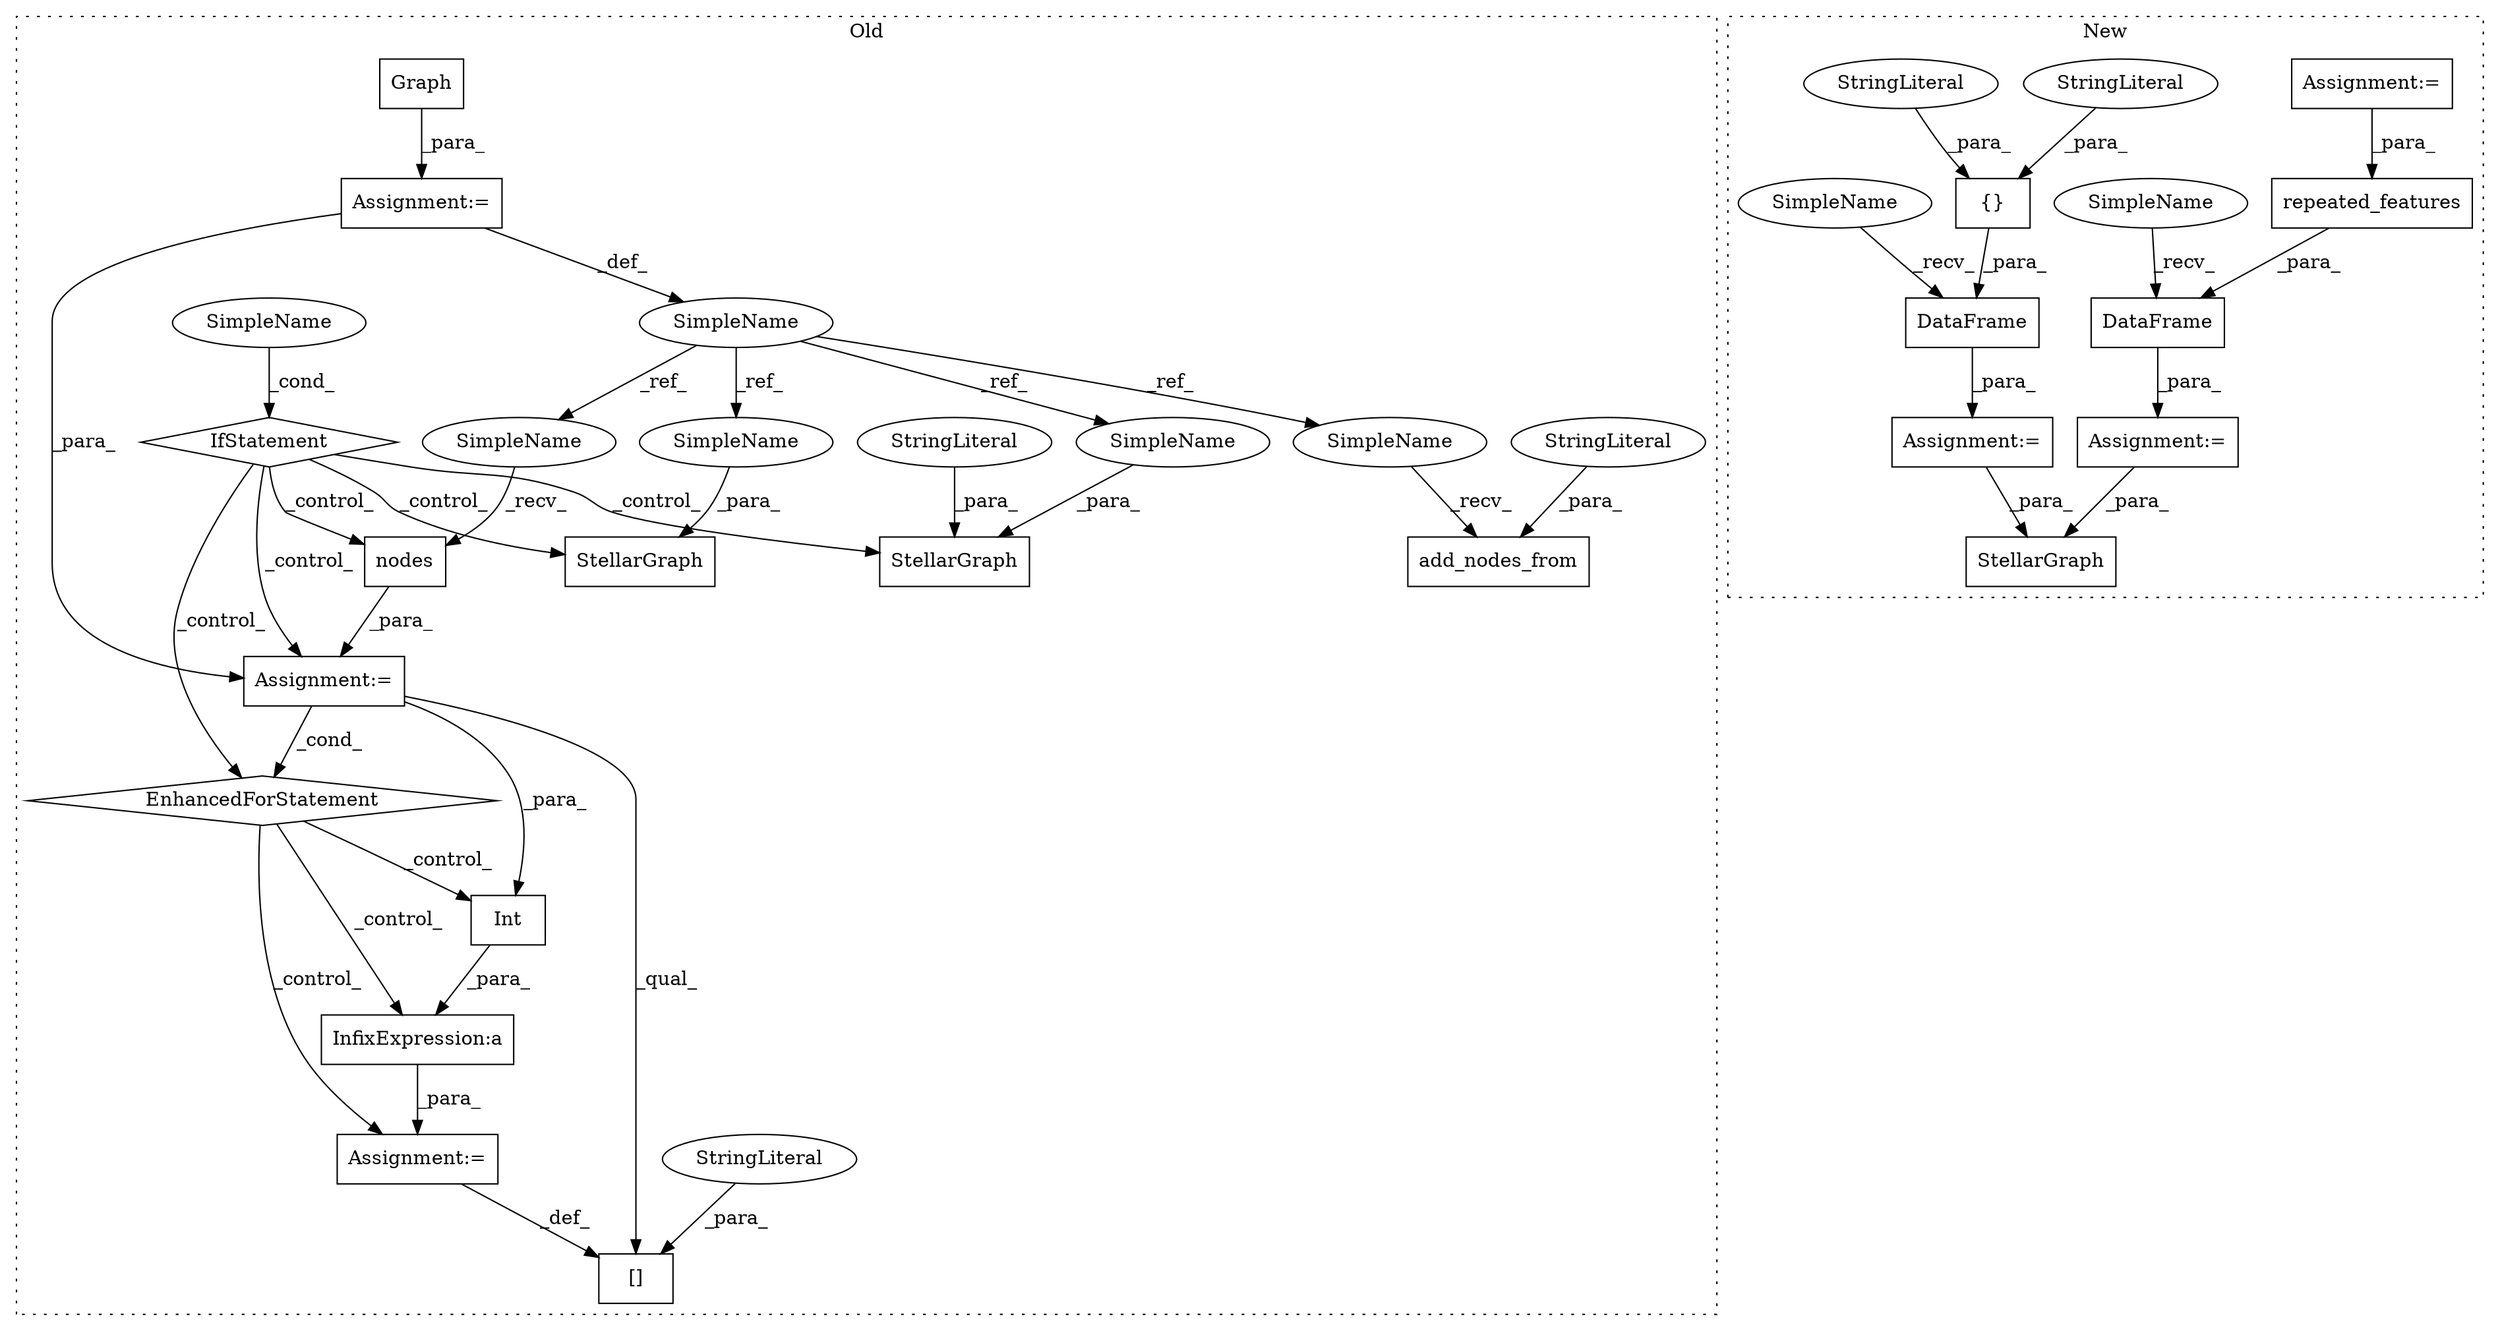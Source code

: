 digraph G {
subgraph cluster0 {
1 [label="Graph" a="32" s="1280" l="7" shape="box"];
4 [label="StellarGraph" a="32" s="1765,1789" l="13,1" shape="box"];
7 [label="SimpleName" a="42" s="1269" l="1" shape="ellipse"];
8 [label="nodes" a="32" s="1627,1637" l="6,1" shape="box"];
9 [label="EnhancedForStatement" a="70" s="1544,1638" l="69,2" shape="diamond"];
10 [label="Assignment:=" a="7" s="1270" l="1" shape="box"];
11 [label="Assignment:=" a="7" s="1544,1638" l="69,2" shape="box"];
12 [label="Int" a="32" s="1695,1700" l="4,1" shape="box"];
13 [label="InfixExpression:a" a="27" s="1701" l="3" shape="box"];
14 [label="[]" a="2" s="1677,1692" l="6,1" shape="box"];
15 [label="StringLiteral" a="45" s="1780" l="9" shape="ellipse"];
16 [label="StringLiteral" a="45" s="1683" l="9" shape="ellipse"];
18 [label="Assignment:=" a="7" s="1693" l="1" shape="box"];
19 [label="add_nodes_from" a="32" s="1295,1327" l="15,1" shape="box"];
20 [label="StringLiteral" a="45" s="1323" l="4" shape="ellipse"];
21 [label="IfStatement" a="25" s="1502,1534" l="4,2" shape="diamond"];
22 [label="StellarGraph" a="32" s="1814,1828" l="13,1" shape="box"];
23 [label="SimpleName" a="42" s="" l="" shape="ellipse"];
31 [label="SimpleName" a="42" s="1827" l="1" shape="ellipse"];
32 [label="SimpleName" a="42" s="1778" l="1" shape="ellipse"];
33 [label="SimpleName" a="42" s="1625" l="1" shape="ellipse"];
34 [label="SimpleName" a="42" s="1293" l="1" shape="ellipse"];
label = "Old";
style="dotted";
}
subgraph cluster1 {
2 [label="StellarGraph" a="32" s="1798,1822" l="13,1" shape="box"];
3 [label="{}" a="4" s="1759,1777" l="1,1" shape="box"];
5 [label="DataFrame" a="32" s="1638,1778" l="10,1" shape="box"];
6 [label="Assignment:=" a="7" s="1618" l="1" shape="box"];
17 [label="Assignment:=" a="7" s="1409" l="1" shape="box"];
24 [label="DataFrame" a="32" s="1524,1605" l="10,1" shape="box"];
25 [label="StringLiteral" a="45" s="1760" l="8" shape="ellipse"];
26 [label="StringLiteral" a="45" s="1769" l="8" shape="ellipse"];
27 [label="repeated_features" a="32" s="1534,1591" l="18,1" shape="box"];
28 [label="Assignment:=" a="7" s="1135" l="20" shape="box"];
29 [label="SimpleName" a="42" s="1517" l="6" shape="ellipse"];
30 [label="SimpleName" a="42" s="1631" l="6" shape="ellipse"];
label = "New";
style="dotted";
}
1 -> 10 [label="_para_"];
3 -> 5 [label="_para_"];
5 -> 6 [label="_para_"];
6 -> 2 [label="_para_"];
7 -> 32 [label="_ref_"];
7 -> 31 [label="_ref_"];
7 -> 34 [label="_ref_"];
7 -> 33 [label="_ref_"];
8 -> 11 [label="_para_"];
9 -> 12 [label="_control_"];
9 -> 13 [label="_control_"];
9 -> 18 [label="_control_"];
10 -> 11 [label="_para_"];
10 -> 7 [label="_def_"];
11 -> 9 [label="_cond_"];
11 -> 14 [label="_qual_"];
11 -> 12 [label="_para_"];
12 -> 13 [label="_para_"];
13 -> 18 [label="_para_"];
15 -> 4 [label="_para_"];
16 -> 14 [label="_para_"];
17 -> 2 [label="_para_"];
18 -> 14 [label="_def_"];
20 -> 19 [label="_para_"];
21 -> 11 [label="_control_"];
21 -> 9 [label="_control_"];
21 -> 22 [label="_control_"];
21 -> 4 [label="_control_"];
21 -> 8 [label="_control_"];
23 -> 21 [label="_cond_"];
24 -> 17 [label="_para_"];
25 -> 3 [label="_para_"];
26 -> 3 [label="_para_"];
27 -> 24 [label="_para_"];
28 -> 27 [label="_para_"];
29 -> 24 [label="_recv_"];
30 -> 5 [label="_recv_"];
31 -> 22 [label="_para_"];
32 -> 4 [label="_para_"];
33 -> 8 [label="_recv_"];
34 -> 19 [label="_recv_"];
}